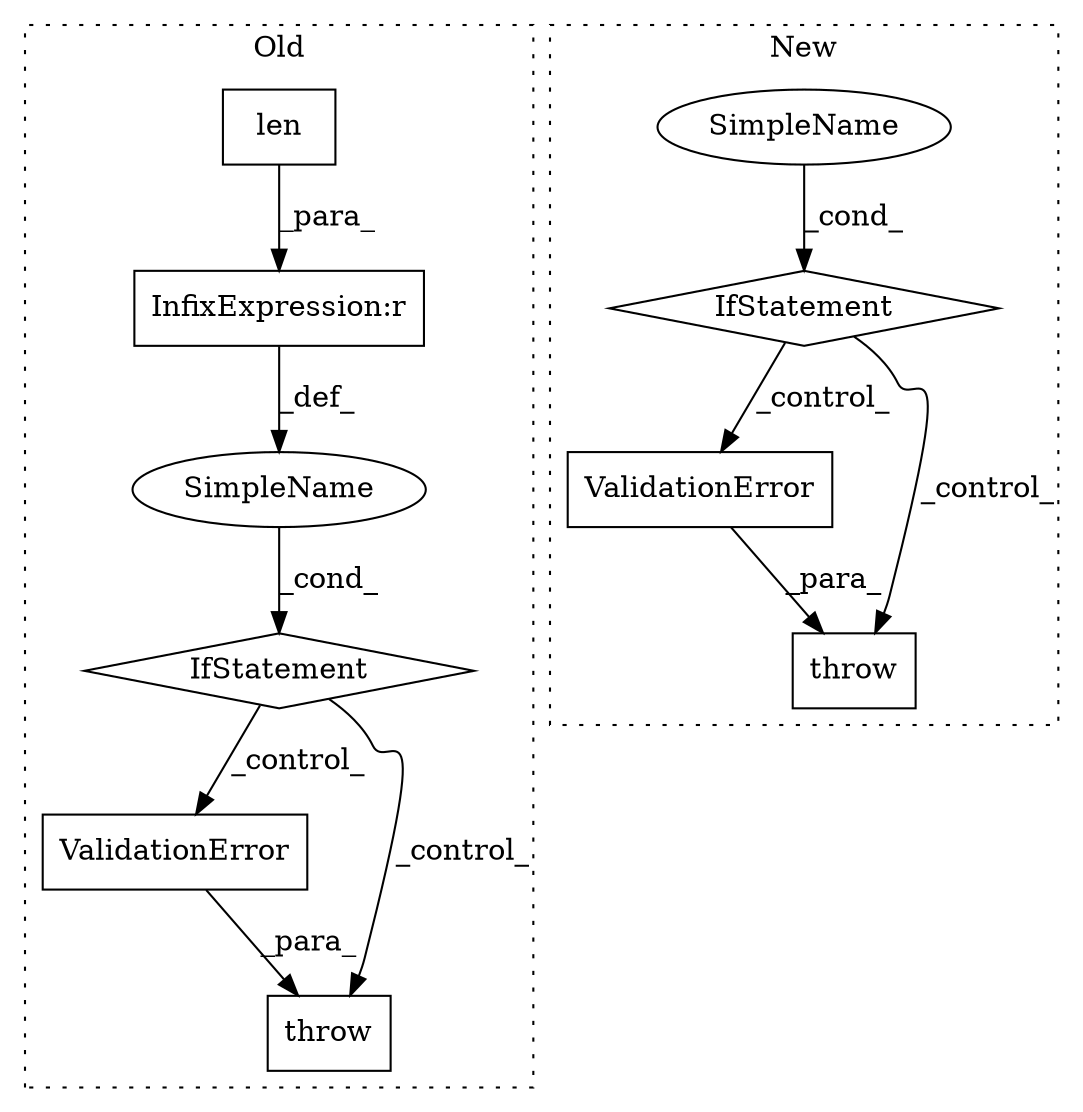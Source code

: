 digraph G {
subgraph cluster0 {
1 [label="ValidationError" a="32" s="1183,1304" l="16,1" shape="box"];
3 [label="throw" a="53" s="1177" l="6" shape="box"];
5 [label="len" a="32" s="1130,1147" l="4,1" shape="box"];
6 [label="IfStatement" a="25" s="1126,1167" l="4,2" shape="diamond"];
9 [label="SimpleName" a="42" s="" l="" shape="ellipse"];
10 [label="InfixExpression:r" a="27" s="1148" l="4" shape="box"];
label = "Old";
style="dotted";
}
subgraph cluster1 {
2 [label="ValidationError" a="32" s="1204,1294" l="16,1" shape="box"];
4 [label="throw" a="53" s="1198" l="6" shape="box"];
7 [label="IfStatement" a="25" s="1172,1184" l="4,2" shape="diamond"];
8 [label="SimpleName" a="42" s="1176" l="8" shape="ellipse"];
label = "New";
style="dotted";
}
1 -> 3 [label="_para_"];
2 -> 4 [label="_para_"];
5 -> 10 [label="_para_"];
6 -> 3 [label="_control_"];
6 -> 1 [label="_control_"];
7 -> 2 [label="_control_"];
7 -> 4 [label="_control_"];
8 -> 7 [label="_cond_"];
9 -> 6 [label="_cond_"];
10 -> 9 [label="_def_"];
}